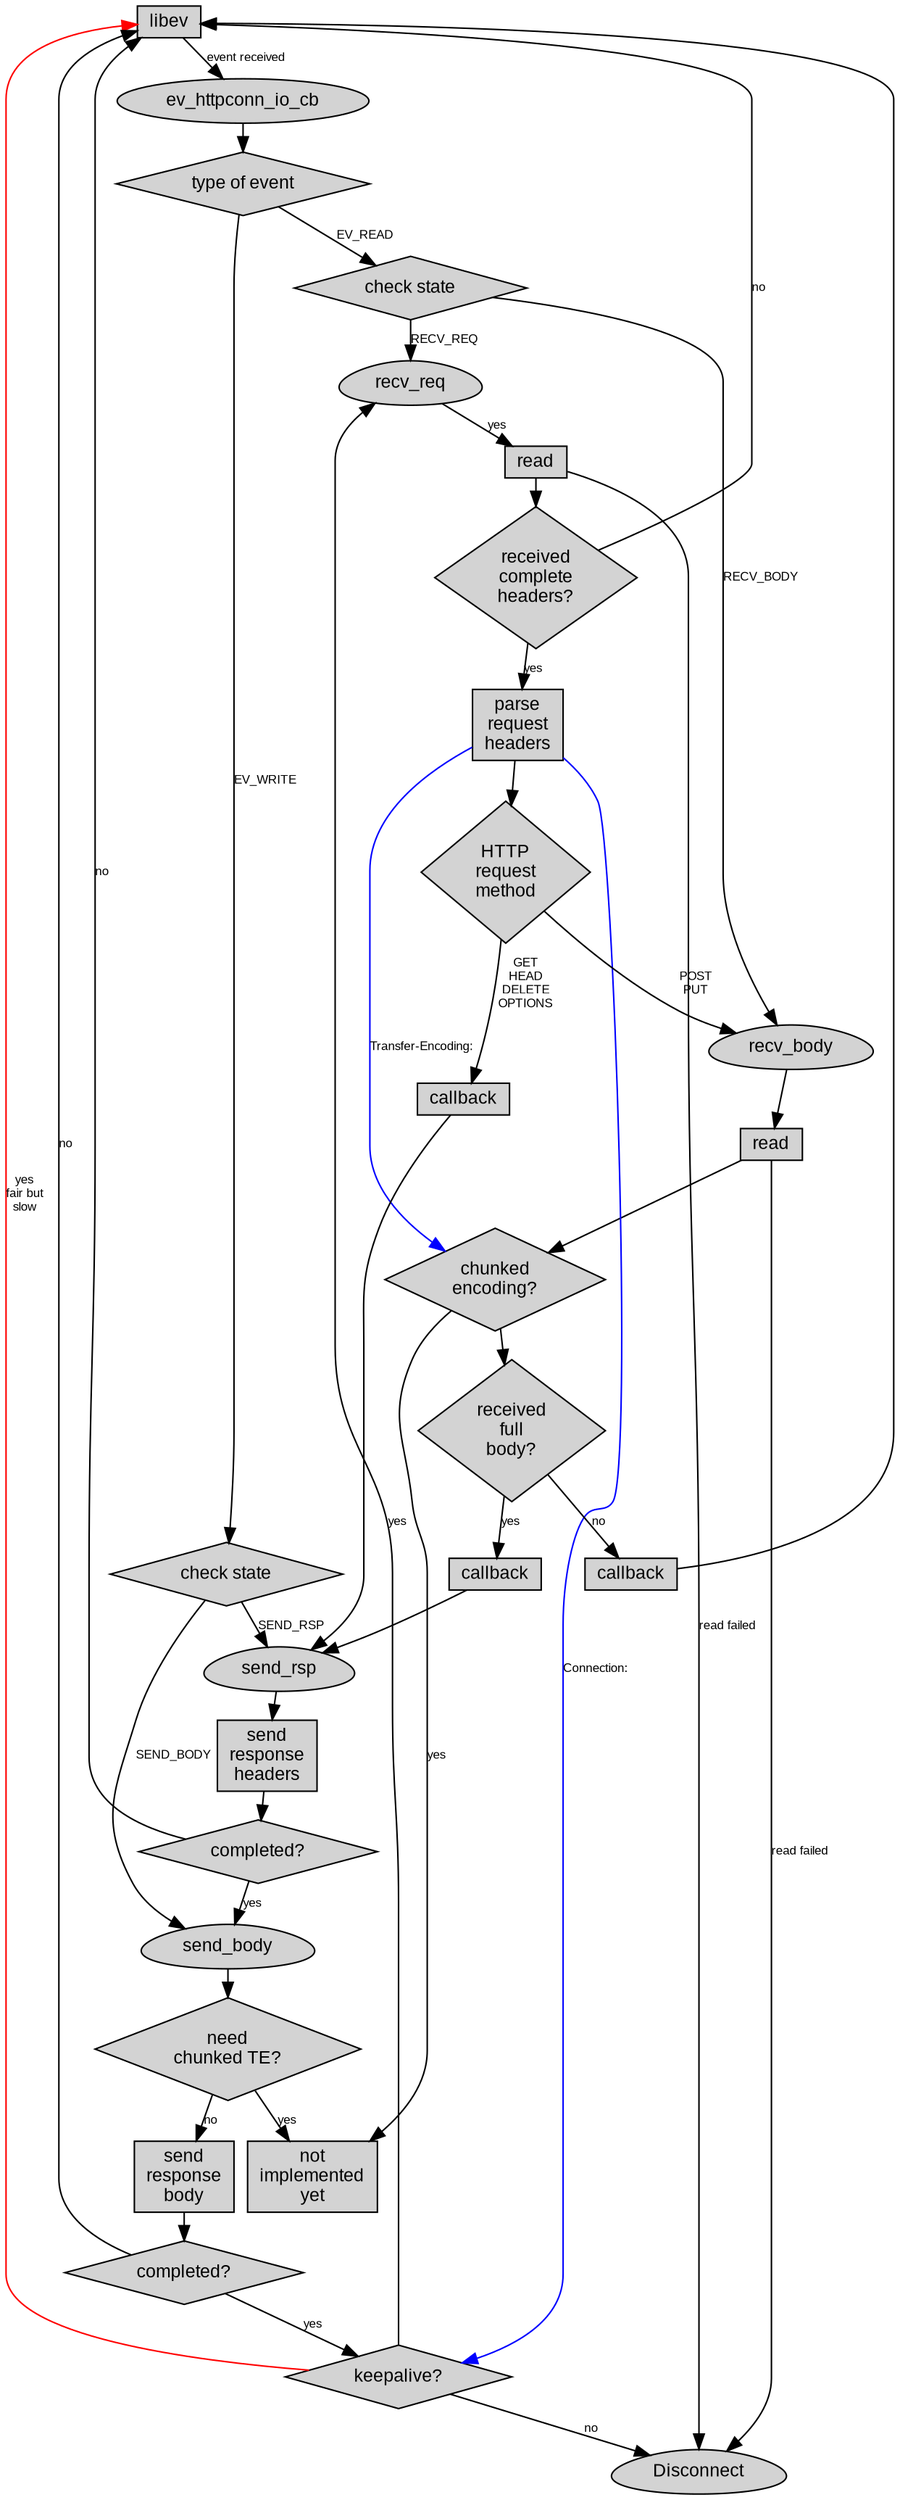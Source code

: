 digraph {
	graph [ranksep=0.25, fontname=Arial, nodesep=0.125];
	node [fontname=Arial, style=filled, height=0, width=0,
              shape=box, fontcolor=black, fontsize=12];
	edge [fontname=Arial, fontsize=8];

        libev -> main [label="event received"];
        
        main [shape=ellipse, label="ev_httpconn_io_cb"];
        main -> revents;
        
        revents [shape=diamond, label="type of event"];

        revents -> readcheck [label="EV_READ"];
        readcheck [shape=diamond, label="check state"];

        readcheck -> recv_req [label="RECV_REQ"];
        readcheck -> recv_body [label="RECV_BODY"];
        
        recv_req [shape=egg];
        
        recv_req -> read1 [label="yes"];

        read1 [label="read"];
        read2 [label="read"];
        
        read1 -> stop [label="read failed"];
        read1 -> hdrcheck;
        hdrcheck [shape=diamond, label="received\ncomplete\nheaders?"];
        hdrcheck -> libev [label="no"];
        hdrcheck -> parse_hdrs [label="yes"];
        parse_hdrs [label="parse\nrequest\nheaders"];
        parse_hdrs -> methods;

        parse_hdrs -> chunkedp [color="blue", label="Transfer-Encoding:"];
        parse_hdrs -> keepalive [color="blue", label="Connection:"];
        
        methods [shape=diamond, label="HTTP\nrequest\nmethod"];
        methods -> callback1 [label="GET\nHEAD\nDELETE\nOPTIONS"];
        callback1 -> send_rsp;

        send_rsp [shape=egg];
        
        methods -> recv_body [label="POST\nPUT"];

        recv_body [shape=egg];
        recv_body -> read2;
        read2 -> stop [label="read failed"];

        read2 -> chunkedp;
        chunkedp [shape=diamond, label="chunked\nencoding?"];
        chunkedp -> niy [label="yes"];
        chunkedp -> body_complete;
        body_complete [shape=diamond, label="received\nfull\nbody?"];

        body_complete -> callback2 [label="no"];
        callback2 -> libev;
        body_complete -> callback3 [label="yes"];
        callback3 -> send_rsp;

        callback1 [label="callback"];
        callback2 [label="callback"];
        callback3 [label="callback"];
        
        
        revents -> writechk [label="EV_WRITE"];

        writechk [shape=diamond, label="check state"];
        writechk -> send_rsp [label="SEND_RSP"];
        writechk -> send_body [label="SEND_BODY"];

        send_rsp -> write1;
        write1 [label="send\nresponse\nheaders"];
        write1 -> write1p;
        write1p [shape=diamond, label="completed?"];
        write1p -> libev [label="no"];
        write1p -> send_body [label="yes"];

        send_body [shape=egg];
        
        send_body -> chunked2;
        chunked2 [shape=diamond, label="need\nchunked TE?"];
        chunked2 -> niy [label="yes"];
        chunked2 -> write2 [label="no"];
        write2 [label="send\nresponse\nbody"];
        write2 -> write2p;
        write2p [shape=diamond, label="completed?"];
        write2p -> libev [label="no"];
        write2p -> keepalive [label="yes"];

        keepalive [shape=diamond, label="keepalive?"];
        keepalive -> recv_req [label="yes"];
        keepalive -> libev [color="red", label="yes\nfair but\nslow"];
        keepalive -> stop [label="no"];
        

        stop [shape=egg, label="Disconnect"];
        niy [label="not\nimplemented\nyet"];
        
}

